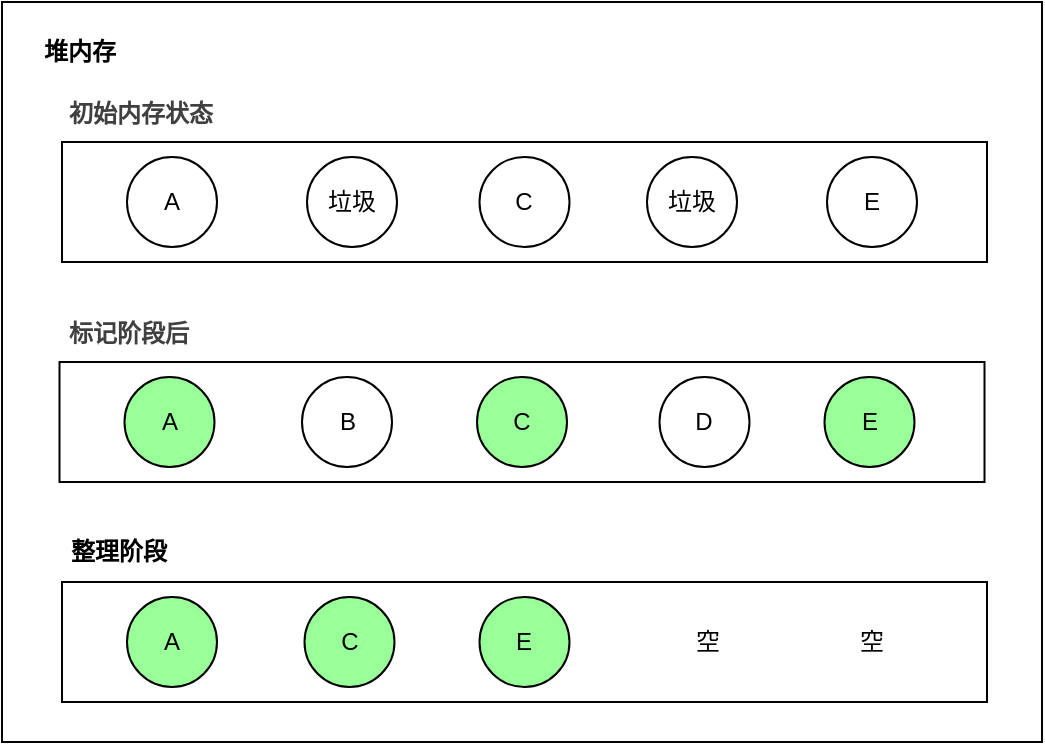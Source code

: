 <mxfile version="27.2.0">
  <diagram name="第 1 页" id="Dee7MlLR1F3wgPu4gKSv">
    <mxGraphModel dx="1245" dy="447" grid="1" gridSize="10" guides="1" tooltips="1" connect="1" arrows="1" fold="1" page="1" pageScale="1" pageWidth="827" pageHeight="1169" math="0" shadow="0">
      <root>
        <mxCell id="0" />
        <mxCell id="1" parent="0" />
        <mxCell id="g6WA0b2GhRCjEaOpO7dD-1" value="" style="group" parent="1" vertex="1" connectable="0">
          <mxGeometry x="154" y="340" width="520" height="370" as="geometry" />
        </mxCell>
        <mxCell id="g6WA0b2GhRCjEaOpO7dD-2" value="" style="rounded=0;whiteSpace=wrap;html=1;" parent="g6WA0b2GhRCjEaOpO7dD-1" vertex="1">
          <mxGeometry width="520" height="370" as="geometry" />
        </mxCell>
        <mxCell id="g6WA0b2GhRCjEaOpO7dD-3" value="" style="group" parent="g6WA0b2GhRCjEaOpO7dD-1" vertex="1" connectable="0">
          <mxGeometry x="30" y="70" width="462.5" height="60" as="geometry" />
        </mxCell>
        <mxCell id="g6WA0b2GhRCjEaOpO7dD-4" value="" style="rounded=0;whiteSpace=wrap;html=1;" parent="g6WA0b2GhRCjEaOpO7dD-3" vertex="1">
          <mxGeometry width="462.5" height="60" as="geometry" />
        </mxCell>
        <mxCell id="g6WA0b2GhRCjEaOpO7dD-5" value="" style="ellipse;whiteSpace=wrap;html=1;aspect=fixed;" parent="g6WA0b2GhRCjEaOpO7dD-3" vertex="1">
          <mxGeometry x="32.5" y="7.5" width="45" height="45" as="geometry" />
        </mxCell>
        <mxCell id="g6WA0b2GhRCjEaOpO7dD-6" value="" style="ellipse;whiteSpace=wrap;html=1;aspect=fixed;" parent="g6WA0b2GhRCjEaOpO7dD-3" vertex="1">
          <mxGeometry x="122.5" y="7.5" width="45" height="45" as="geometry" />
        </mxCell>
        <mxCell id="g6WA0b2GhRCjEaOpO7dD-7" value="" style="ellipse;whiteSpace=wrap;html=1;aspect=fixed;" parent="g6WA0b2GhRCjEaOpO7dD-3" vertex="1">
          <mxGeometry x="208.75" y="7.5" width="45" height="45" as="geometry" />
        </mxCell>
        <mxCell id="g6WA0b2GhRCjEaOpO7dD-8" value="" style="ellipse;whiteSpace=wrap;html=1;aspect=fixed;" parent="g6WA0b2GhRCjEaOpO7dD-3" vertex="1">
          <mxGeometry x="292.5" y="7.5" width="45" height="45" as="geometry" />
        </mxCell>
        <mxCell id="g6WA0b2GhRCjEaOpO7dD-9" value="" style="ellipse;whiteSpace=wrap;html=1;aspect=fixed;" parent="g6WA0b2GhRCjEaOpO7dD-3" vertex="1">
          <mxGeometry x="382.5" y="7.5" width="45" height="45" as="geometry" />
        </mxCell>
        <mxCell id="g6WA0b2GhRCjEaOpO7dD-10" value="A" style="text;strokeColor=none;align=center;fillColor=none;html=1;verticalAlign=middle;whiteSpace=wrap;rounded=0;" parent="g6WA0b2GhRCjEaOpO7dD-3" vertex="1">
          <mxGeometry x="40" y="15" width="30" height="30" as="geometry" />
        </mxCell>
        <mxCell id="g6WA0b2GhRCjEaOpO7dD-11" value="垃圾" style="text;strokeColor=none;align=center;fillColor=none;html=1;verticalAlign=middle;whiteSpace=wrap;rounded=0;" parent="g6WA0b2GhRCjEaOpO7dD-3" vertex="1">
          <mxGeometry x="130" y="15" width="30" height="30" as="geometry" />
        </mxCell>
        <mxCell id="g6WA0b2GhRCjEaOpO7dD-12" value="C" style="text;strokeColor=none;align=center;fillColor=none;html=1;verticalAlign=middle;whiteSpace=wrap;rounded=0;" parent="g6WA0b2GhRCjEaOpO7dD-3" vertex="1">
          <mxGeometry x="216.25" y="15" width="30" height="30" as="geometry" />
        </mxCell>
        <mxCell id="g6WA0b2GhRCjEaOpO7dD-13" value="垃圾" style="text;strokeColor=none;align=center;fillColor=none;html=1;verticalAlign=middle;whiteSpace=wrap;rounded=0;" parent="g6WA0b2GhRCjEaOpO7dD-3" vertex="1">
          <mxGeometry x="300" y="15" width="30" height="30" as="geometry" />
        </mxCell>
        <mxCell id="g6WA0b2GhRCjEaOpO7dD-14" value="E" style="text;strokeColor=none;align=center;fillColor=none;html=1;verticalAlign=middle;whiteSpace=wrap;rounded=0;" parent="g6WA0b2GhRCjEaOpO7dD-3" vertex="1">
          <mxGeometry x="390" y="15" width="30" height="30" as="geometry" />
        </mxCell>
        <mxCell id="g6WA0b2GhRCjEaOpO7dD-15" value="&lt;b&gt;堆内存&lt;/b&gt;" style="text;strokeColor=none;align=center;fillColor=none;html=1;verticalAlign=middle;whiteSpace=wrap;rounded=0;" parent="g6WA0b2GhRCjEaOpO7dD-1" vertex="1">
          <mxGeometry x="8.75" y="10" width="60" height="30" as="geometry" />
        </mxCell>
        <mxCell id="g6WA0b2GhRCjEaOpO7dD-16" value="&lt;h3 style=&quot;line-height: 1.5; margin: calc(var(--ds-md-zoom)*16px)0 calc(var(--ds-md-zoom)*12px)0; text-align: start; background-color: rgb(255, 255, 255); color: rgb(64, 64, 64);&quot;&gt;&lt;font face=&quot;quote-cjk-patch, Inter, system-ui, -apple-system, BlinkMacSystemFont, Segoe UI, Roboto, Noto Sans, Ubuntu, Cantarell, Helvetica Neue, Oxygen, Open Sans, sans-serif&quot; color=&quot;#404040&quot;&gt;&lt;span style=&quot;font-size: 12px;&quot;&gt;初始内存状态&lt;/span&gt;&lt;/font&gt;&lt;br&gt;&lt;/h3&gt;" style="text;strokeColor=none;align=center;fillColor=none;html=1;verticalAlign=middle;whiteSpace=wrap;rounded=0;" parent="g6WA0b2GhRCjEaOpO7dD-1" vertex="1">
          <mxGeometry x="28.75" y="40" width="81.25" height="30" as="geometry" />
        </mxCell>
        <mxCell id="g6WA0b2GhRCjEaOpO7dD-17" value="&lt;h3 style=&quot;line-height: 1.5; margin: calc(var(--ds-md-zoom)*16px)0 calc(var(--ds-md-zoom)*12px)0; text-align: start; background-color: rgb(255, 255, 255); color: rgb(64, 64, 64);&quot;&gt;&lt;font face=&quot;quote-cjk-patch, Inter, system-ui, -apple-system, BlinkMacSystemFont, Segoe UI, Roboto, Noto Sans, Ubuntu, Cantarell, Helvetica Neue, Oxygen, Open Sans, sans-serif&quot; color=&quot;#404040&quot;&gt;&lt;span style=&quot;font-size: 12px;&quot;&gt;标记阶段后&lt;/span&gt;&lt;/font&gt;&lt;br&gt;&lt;/h3&gt;" style="text;strokeColor=none;align=center;fillColor=none;html=1;verticalAlign=middle;whiteSpace=wrap;rounded=0;" parent="g6WA0b2GhRCjEaOpO7dD-1" vertex="1">
          <mxGeometry x="27.5" y="150" width="71.25" height="30" as="geometry" />
        </mxCell>
        <mxCell id="g6WA0b2GhRCjEaOpO7dD-18" value="&lt;font face=&quot;quote-cjk-patch, Inter, system-ui, -apple-system, BlinkMacSystemFont, Segoe UI, Roboto, Noto Sans, Ubuntu, Cantarell, Helvetica Neue, Oxygen, Open Sans, sans-serif&quot;&gt;&lt;b&gt;整理阶段&lt;/b&gt;&lt;/font&gt;" style="text;strokeColor=none;align=center;fillColor=none;html=1;verticalAlign=middle;whiteSpace=wrap;rounded=0;" parent="g6WA0b2GhRCjEaOpO7dD-1" vertex="1">
          <mxGeometry x="27.5" y="260" width="61.25" height="30" as="geometry" />
        </mxCell>
        <mxCell id="g6WA0b2GhRCjEaOpO7dD-19" value="" style="group" parent="g6WA0b2GhRCjEaOpO7dD-1" vertex="1" connectable="0">
          <mxGeometry x="28.75" y="180" width="462.5" height="60" as="geometry" />
        </mxCell>
        <mxCell id="g6WA0b2GhRCjEaOpO7dD-20" value="" style="rounded=0;whiteSpace=wrap;html=1;" parent="g6WA0b2GhRCjEaOpO7dD-19" vertex="1">
          <mxGeometry width="462.5" height="60" as="geometry" />
        </mxCell>
        <mxCell id="g6WA0b2GhRCjEaOpO7dD-21" value="" style="ellipse;whiteSpace=wrap;html=1;aspect=fixed;fillColor=#99FF99;" parent="g6WA0b2GhRCjEaOpO7dD-19" vertex="1">
          <mxGeometry x="32.5" y="7.5" width="45" height="45" as="geometry" />
        </mxCell>
        <mxCell id="g6WA0b2GhRCjEaOpO7dD-22" value="" style="ellipse;whiteSpace=wrap;html=1;aspect=fixed;fillColor=#99FF99;" parent="g6WA0b2GhRCjEaOpO7dD-19" vertex="1">
          <mxGeometry x="382.5" y="7.5" width="45" height="45" as="geometry" />
        </mxCell>
        <mxCell id="g6WA0b2GhRCjEaOpO7dD-23" value="" style="ellipse;whiteSpace=wrap;html=1;aspect=fixed;fillColor=#99FF99;" parent="g6WA0b2GhRCjEaOpO7dD-19" vertex="1">
          <mxGeometry x="208.75" y="7.5" width="45" height="45" as="geometry" />
        </mxCell>
        <mxCell id="g6WA0b2GhRCjEaOpO7dD-24" value="" style="ellipse;whiteSpace=wrap;html=1;aspect=fixed;" parent="g6WA0b2GhRCjEaOpO7dD-19" vertex="1">
          <mxGeometry x="121.25" y="7.5" width="45" height="45" as="geometry" />
        </mxCell>
        <mxCell id="g6WA0b2GhRCjEaOpO7dD-25" value="" style="ellipse;whiteSpace=wrap;html=1;aspect=fixed;" parent="g6WA0b2GhRCjEaOpO7dD-19" vertex="1">
          <mxGeometry x="300" y="7.5" width="45" height="45" as="geometry" />
        </mxCell>
        <mxCell id="g6WA0b2GhRCjEaOpO7dD-26" value="A" style="text;strokeColor=none;align=center;fillColor=none;html=1;verticalAlign=middle;whiteSpace=wrap;rounded=0;" parent="g6WA0b2GhRCjEaOpO7dD-19" vertex="1">
          <mxGeometry x="40" y="15" width="30" height="30" as="geometry" />
        </mxCell>
        <mxCell id="g6WA0b2GhRCjEaOpO7dD-27" value="B" style="text;strokeColor=none;align=center;fillColor=none;html=1;verticalAlign=middle;whiteSpace=wrap;rounded=0;" parent="g6WA0b2GhRCjEaOpO7dD-19" vertex="1">
          <mxGeometry x="128.75" y="15" width="30" height="30" as="geometry" />
        </mxCell>
        <mxCell id="g6WA0b2GhRCjEaOpO7dD-28" value="C" style="text;strokeColor=none;align=center;fillColor=none;html=1;verticalAlign=middle;whiteSpace=wrap;rounded=0;" parent="g6WA0b2GhRCjEaOpO7dD-19" vertex="1">
          <mxGeometry x="216.25" y="15" width="30" height="30" as="geometry" />
        </mxCell>
        <mxCell id="g6WA0b2GhRCjEaOpO7dD-29" value="D" style="text;strokeColor=none;align=center;fillColor=none;html=1;verticalAlign=middle;whiteSpace=wrap;rounded=0;" parent="g6WA0b2GhRCjEaOpO7dD-19" vertex="1">
          <mxGeometry x="307.5" y="15" width="30" height="30" as="geometry" />
        </mxCell>
        <mxCell id="g6WA0b2GhRCjEaOpO7dD-30" value="E" style="text;strokeColor=none;align=center;fillColor=none;html=1;verticalAlign=middle;whiteSpace=wrap;rounded=0;" parent="g6WA0b2GhRCjEaOpO7dD-19" vertex="1">
          <mxGeometry x="390" y="15" width="30" height="30" as="geometry" />
        </mxCell>
        <mxCell id="g6WA0b2GhRCjEaOpO7dD-31" value="" style="group" parent="g6WA0b2GhRCjEaOpO7dD-1" vertex="1" connectable="0">
          <mxGeometry x="30" y="290" width="462.5" height="60" as="geometry" />
        </mxCell>
        <mxCell id="g6WA0b2GhRCjEaOpO7dD-32" value="" style="rounded=0;whiteSpace=wrap;html=1;" parent="g6WA0b2GhRCjEaOpO7dD-31" vertex="1">
          <mxGeometry width="462.5" height="60" as="geometry" />
        </mxCell>
        <mxCell id="g6WA0b2GhRCjEaOpO7dD-33" value="空" style="text;strokeColor=none;align=center;fillColor=none;html=1;verticalAlign=middle;whiteSpace=wrap;rounded=0;" parent="g6WA0b2GhRCjEaOpO7dD-31" vertex="1">
          <mxGeometry x="307.5" y="15" width="30" height="30" as="geometry" />
        </mxCell>
        <mxCell id="g6WA0b2GhRCjEaOpO7dD-34" value="空" style="text;strokeColor=none;align=center;fillColor=none;html=1;verticalAlign=middle;whiteSpace=wrap;rounded=0;" parent="g6WA0b2GhRCjEaOpO7dD-31" vertex="1">
          <mxGeometry x="390" y="15" width="30" height="30" as="geometry" />
        </mxCell>
        <mxCell id="g6WA0b2GhRCjEaOpO7dD-35" value="" style="ellipse;whiteSpace=wrap;html=1;aspect=fixed;fillColor=#99FF99;" parent="g6WA0b2GhRCjEaOpO7dD-31" vertex="1">
          <mxGeometry x="32.5" y="7.5" width="45" height="45" as="geometry" />
        </mxCell>
        <mxCell id="g6WA0b2GhRCjEaOpO7dD-36" value="" style="ellipse;whiteSpace=wrap;html=1;aspect=fixed;fillColor=#99FF99;" parent="g6WA0b2GhRCjEaOpO7dD-31" vertex="1">
          <mxGeometry x="121.25" y="7.5" width="45" height="45" as="geometry" />
        </mxCell>
        <mxCell id="g6WA0b2GhRCjEaOpO7dD-37" value="" style="ellipse;whiteSpace=wrap;html=1;aspect=fixed;fillColor=#99FF99;" parent="g6WA0b2GhRCjEaOpO7dD-31" vertex="1">
          <mxGeometry x="208.75" y="7.5" width="45" height="45" as="geometry" />
        </mxCell>
        <mxCell id="g6WA0b2GhRCjEaOpO7dD-38" value="A" style="text;strokeColor=none;align=center;fillColor=none;html=1;verticalAlign=middle;whiteSpace=wrap;rounded=0;" parent="g6WA0b2GhRCjEaOpO7dD-31" vertex="1">
          <mxGeometry x="40" y="15" width="30" height="30" as="geometry" />
        </mxCell>
        <mxCell id="g6WA0b2GhRCjEaOpO7dD-39" value="C" style="text;strokeColor=none;align=center;fillColor=none;html=1;verticalAlign=middle;whiteSpace=wrap;rounded=0;" parent="g6WA0b2GhRCjEaOpO7dD-31" vertex="1">
          <mxGeometry x="128.75" y="15" width="30" height="30" as="geometry" />
        </mxCell>
        <mxCell id="g6WA0b2GhRCjEaOpO7dD-40" value="E" style="text;strokeColor=none;align=center;fillColor=none;html=1;verticalAlign=middle;whiteSpace=wrap;rounded=0;" parent="g6WA0b2GhRCjEaOpO7dD-31" vertex="1">
          <mxGeometry x="216.25" y="15" width="30" height="30" as="geometry" />
        </mxCell>
      </root>
    </mxGraphModel>
  </diagram>
</mxfile>
